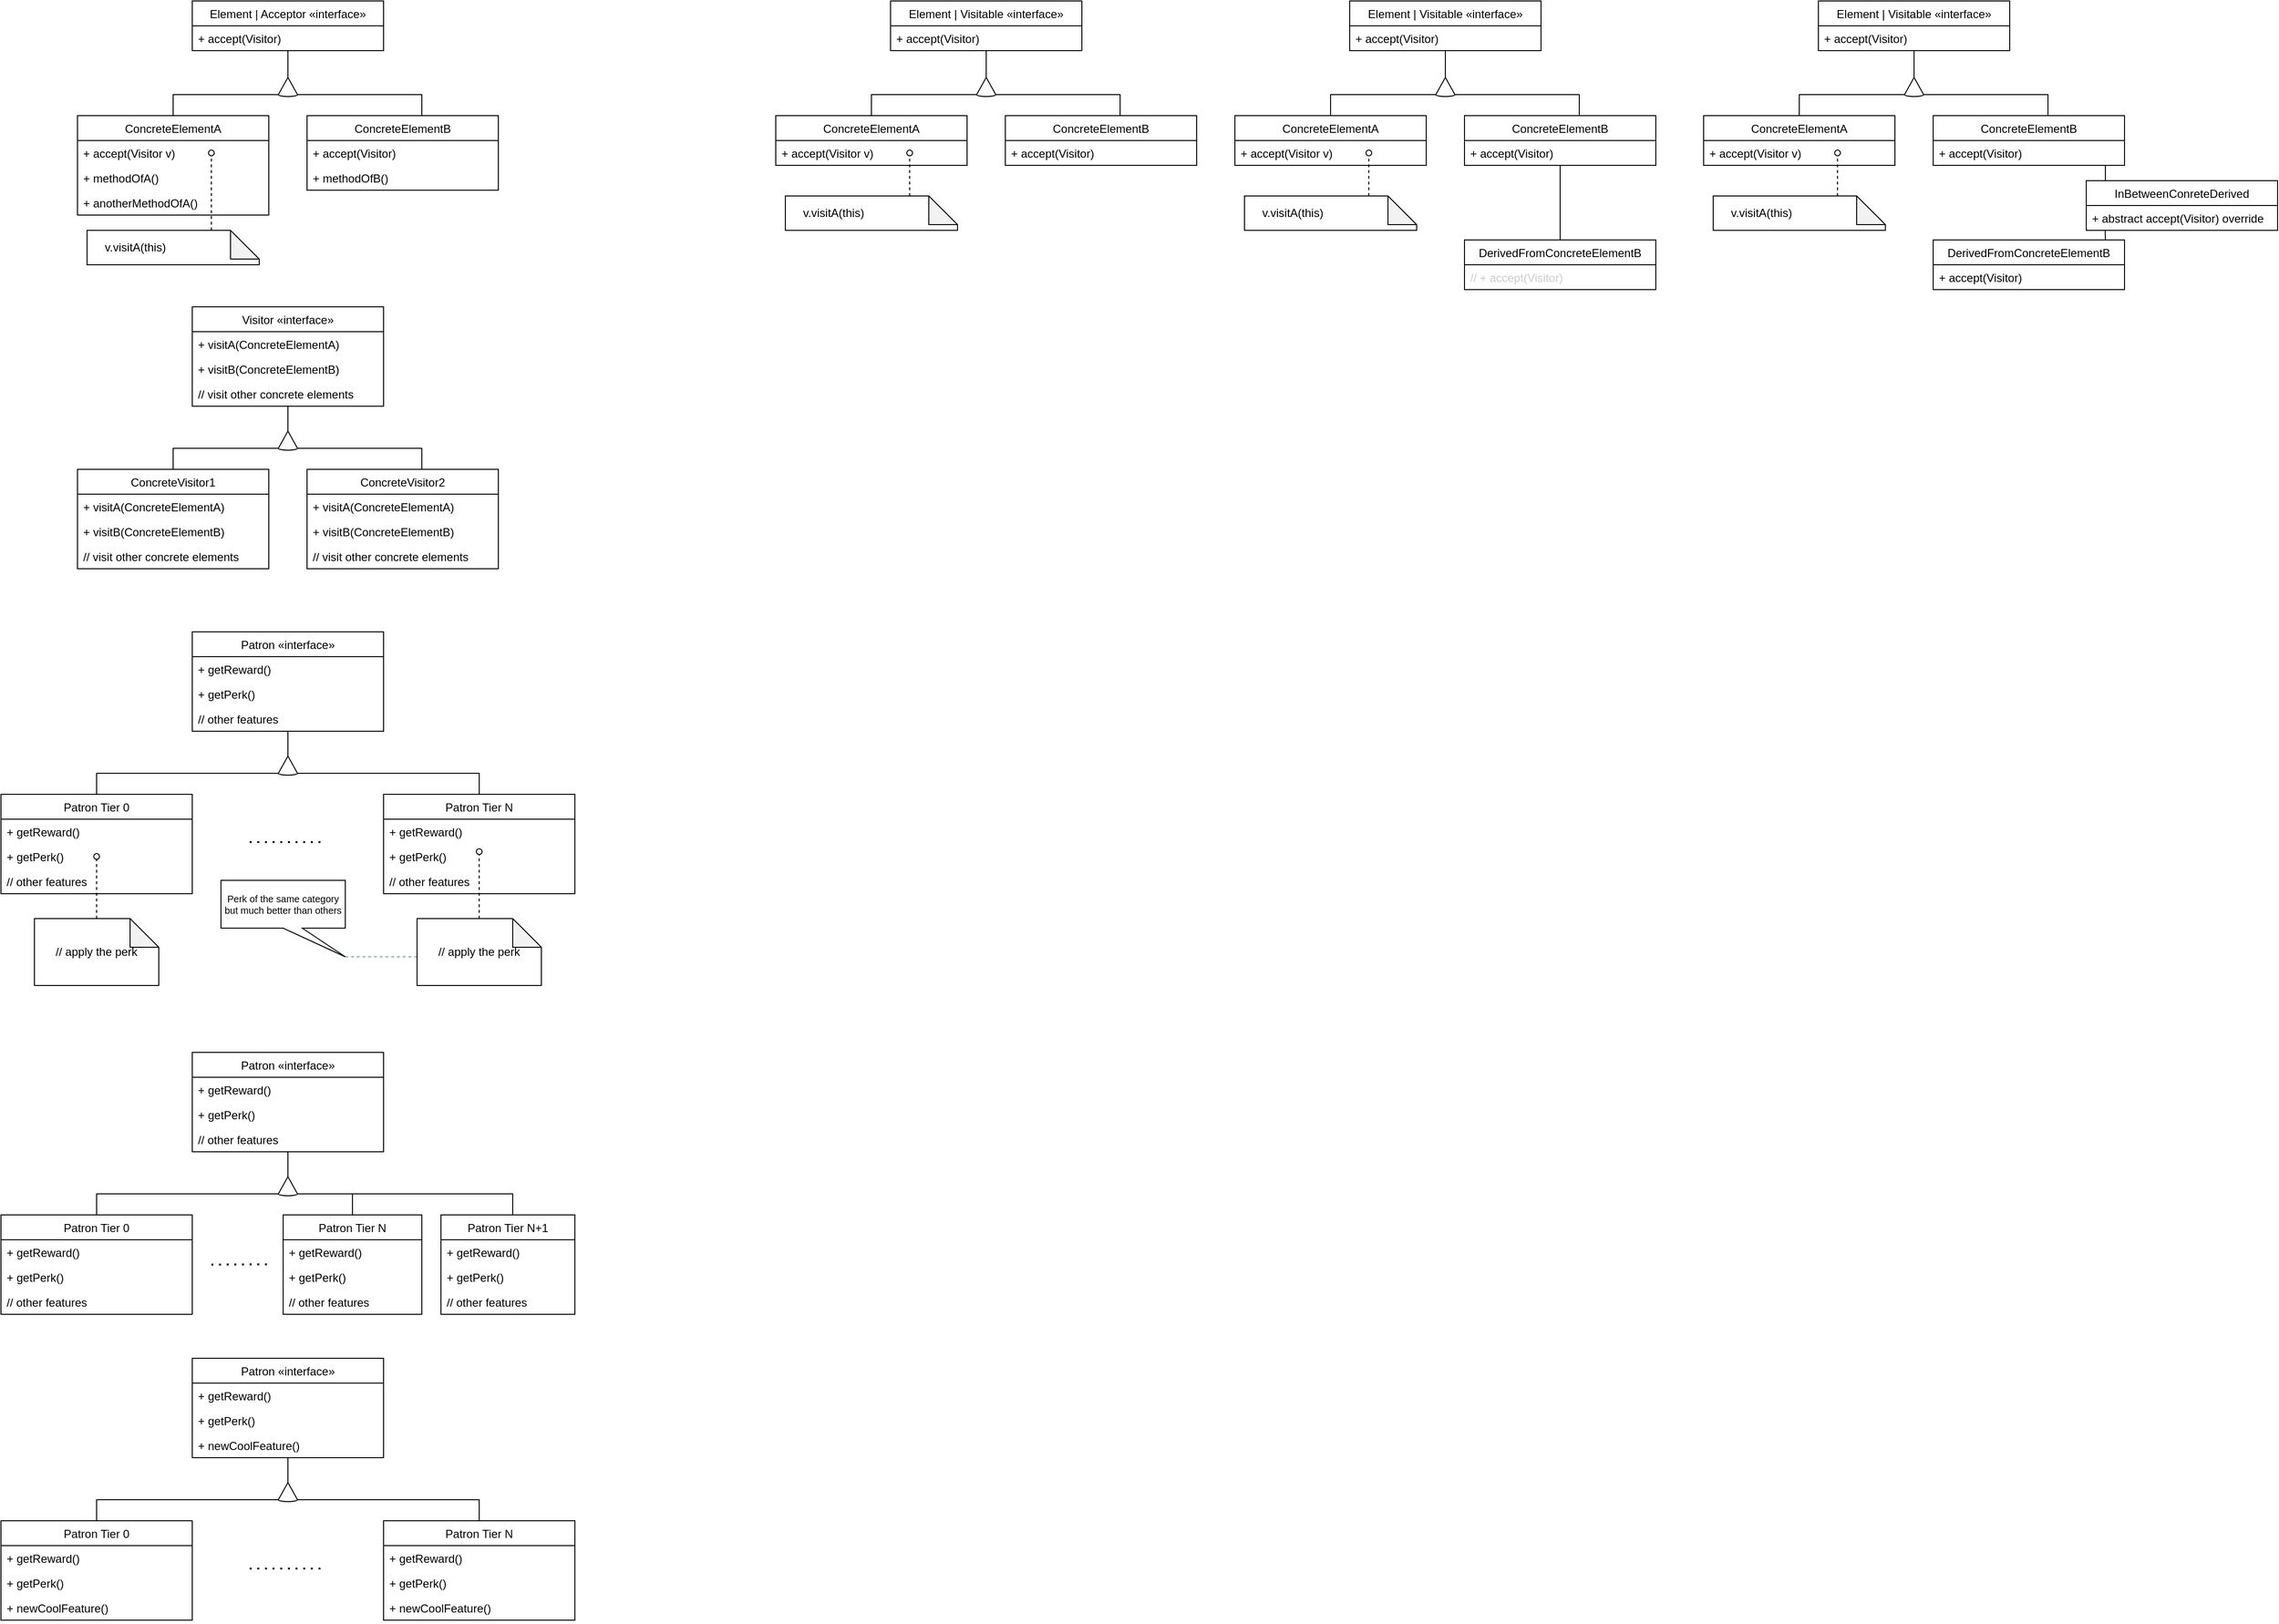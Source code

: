 <mxfile version="14.7.3" type="github">
  <diagram id="_Dd1A1KBCduR1pFw2VES" name="Page-1">
    <mxGraphModel dx="1619" dy="941" grid="1" gridSize="10" guides="1" tooltips="1" connect="1" arrows="1" fold="1" page="0" pageScale="1" pageWidth="827" pageHeight="1169" math="0" shadow="0">
      <root>
        <mxCell id="0" />
        <mxCell id="1" parent="0" />
        <mxCell id="0x2X1rSJrQw2ZdYWybP3-11" value="Element | Acceptor «interface»" style="swimlane;fontStyle=0;childLayout=stackLayout;horizontal=1;startSize=26;fillColor=none;horizontalStack=0;resizeParent=1;resizeParentMax=0;resizeLast=0;collapsible=1;marginBottom=0;" parent="1" vertex="1">
          <mxGeometry x="320" y="200" width="200" height="52" as="geometry" />
        </mxCell>
        <mxCell id="0x2X1rSJrQw2ZdYWybP3-14" value="+ accept(Visitor)" style="text;strokeColor=none;fillColor=none;align=left;verticalAlign=top;spacingLeft=4;spacingRight=4;overflow=hidden;rotatable=0;points=[[0,0.5],[1,0.5]];portConstraint=eastwest;" parent="0x2X1rSJrQw2ZdYWybP3-11" vertex="1">
          <mxGeometry y="26" width="200" height="26" as="geometry" />
        </mxCell>
        <mxCell id="0x2X1rSJrQw2ZdYWybP3-24" style="edgeStyle=orthogonalEdgeStyle;rounded=0;orthogonalLoop=1;jettySize=auto;html=1;entryX=0;entryY=0;entryDx=0;entryDy=18;entryPerimeter=0;endArrow=none;endFill=0;" parent="1" source="0x2X1rSJrQw2ZdYWybP3-16" target="0x2X1rSJrQw2ZdYWybP3-20" edge="1">
          <mxGeometry relative="1" as="geometry">
            <Array as="points">
              <mxPoint x="300" y="298" />
            </Array>
          </mxGeometry>
        </mxCell>
        <mxCell id="0x2X1rSJrQw2ZdYWybP3-16" value="ConcreteElementA" style="swimlane;fontStyle=0;childLayout=stackLayout;horizontal=1;startSize=26;fillColor=none;horizontalStack=0;resizeParent=1;resizeParentMax=0;resizeLast=0;collapsible=1;marginBottom=0;" parent="1" vertex="1">
          <mxGeometry x="200" y="320" width="200" height="104" as="geometry" />
        </mxCell>
        <mxCell id="0x2X1rSJrQw2ZdYWybP3-17" value="+ accept(Visitor v)" style="text;strokeColor=none;fillColor=none;align=left;verticalAlign=top;spacingLeft=4;spacingRight=4;overflow=hidden;rotatable=0;points=[[0,0.5],[1,0.5]];portConstraint=eastwest;" parent="0x2X1rSJrQw2ZdYWybP3-16" vertex="1">
          <mxGeometry y="26" width="200" height="26" as="geometry" />
        </mxCell>
        <mxCell id="0x2X1rSJrQw2ZdYWybP3-21" value="+ methodOfA()" style="text;strokeColor=none;fillColor=none;align=left;verticalAlign=top;spacingLeft=4;spacingRight=4;overflow=hidden;rotatable=0;points=[[0,0.5],[1,0.5]];portConstraint=eastwest;" parent="0x2X1rSJrQw2ZdYWybP3-16" vertex="1">
          <mxGeometry y="52" width="200" height="26" as="geometry" />
        </mxCell>
        <mxCell id="0x2X1rSJrQw2ZdYWybP3-130" style="edgeStyle=orthogonalEdgeStyle;rounded=0;orthogonalLoop=1;jettySize=auto;html=1;dashed=1;endArrow=oval;endFill=0;" parent="0x2X1rSJrQw2ZdYWybP3-16" source="0x2X1rSJrQw2ZdYWybP3-129" edge="1">
          <mxGeometry relative="1" as="geometry">
            <mxPoint x="140.0" y="104.0" as="sourcePoint" />
            <mxPoint x="140" y="39.0" as="targetPoint" />
            <Array as="points">
              <mxPoint x="140" y="100" />
              <mxPoint x="140" y="100" />
            </Array>
          </mxGeometry>
        </mxCell>
        <mxCell id="0x2X1rSJrQw2ZdYWybP3-22" value="+ anotherMethodOfA()" style="text;strokeColor=none;fillColor=none;align=left;verticalAlign=top;spacingLeft=4;spacingRight=4;overflow=hidden;rotatable=0;points=[[0,0.5],[1,0.5]];portConstraint=eastwest;" parent="0x2X1rSJrQw2ZdYWybP3-16" vertex="1">
          <mxGeometry y="78" width="200" height="26" as="geometry" />
        </mxCell>
        <mxCell id="0x2X1rSJrQw2ZdYWybP3-25" style="edgeStyle=orthogonalEdgeStyle;rounded=0;orthogonalLoop=1;jettySize=auto;html=1;entryX=0;entryY=0;entryDx=20;entryDy=18;entryPerimeter=0;endArrow=none;endFill=0;" parent="1" source="0x2X1rSJrQw2ZdYWybP3-18" target="0x2X1rSJrQw2ZdYWybP3-20" edge="1">
          <mxGeometry relative="1" as="geometry">
            <Array as="points">
              <mxPoint x="560" y="298" />
            </Array>
          </mxGeometry>
        </mxCell>
        <mxCell id="0x2X1rSJrQw2ZdYWybP3-18" value="ConcreteElementB" style="swimlane;fontStyle=0;childLayout=stackLayout;horizontal=1;startSize=26;fillColor=none;horizontalStack=0;resizeParent=1;resizeParentMax=0;resizeLast=0;collapsible=1;marginBottom=0;" parent="1" vertex="1">
          <mxGeometry x="440" y="320" width="200" height="78" as="geometry" />
        </mxCell>
        <mxCell id="0x2X1rSJrQw2ZdYWybP3-19" value="+ accept(Visitor)" style="text;strokeColor=none;fillColor=none;align=left;verticalAlign=top;spacingLeft=4;spacingRight=4;overflow=hidden;rotatable=0;points=[[0,0.5],[1,0.5]];portConstraint=eastwest;" parent="0x2X1rSJrQw2ZdYWybP3-18" vertex="1">
          <mxGeometry y="26" width="200" height="26" as="geometry" />
        </mxCell>
        <mxCell id="0x2X1rSJrQw2ZdYWybP3-23" value="+ methodOfB()" style="text;strokeColor=none;fillColor=none;align=left;verticalAlign=top;spacingLeft=4;spacingRight=4;overflow=hidden;rotatable=0;points=[[0,0.5],[1,0.5]];portConstraint=eastwest;" parent="0x2X1rSJrQw2ZdYWybP3-18" vertex="1">
          <mxGeometry y="52" width="200" height="26" as="geometry" />
        </mxCell>
        <mxCell id="0x2X1rSJrQw2ZdYWybP3-26" style="edgeStyle=orthogonalEdgeStyle;rounded=0;orthogonalLoop=1;jettySize=auto;html=1;endArrow=none;endFill=0;" parent="1" source="0x2X1rSJrQw2ZdYWybP3-20" target="0x2X1rSJrQw2ZdYWybP3-11" edge="1">
          <mxGeometry relative="1" as="geometry" />
        </mxCell>
        <mxCell id="0x2X1rSJrQw2ZdYWybP3-20" value="" style="verticalLabelPosition=bottom;verticalAlign=top;html=1;shape=mxgraph.basic.cone2;dx=0.5;dy=0.9;" parent="1" vertex="1">
          <mxGeometry x="410" y="280" width="20" height="20" as="geometry" />
        </mxCell>
        <mxCell id="0x2X1rSJrQw2ZdYWybP3-27" value="Visitor «interface»" style="swimlane;fontStyle=0;childLayout=stackLayout;horizontal=1;startSize=26;fillColor=none;horizontalStack=0;resizeParent=1;resizeParentMax=0;resizeLast=0;collapsible=1;marginBottom=0;" parent="1" vertex="1">
          <mxGeometry x="320" y="520" width="200" height="104" as="geometry" />
        </mxCell>
        <mxCell id="0x2X1rSJrQw2ZdYWybP3-28" value="+ visitA(ConcreteElementA)" style="text;strokeColor=none;fillColor=none;align=left;verticalAlign=top;spacingLeft=4;spacingRight=4;overflow=hidden;rotatable=0;points=[[0,0.5],[1,0.5]];portConstraint=eastwest;" parent="0x2X1rSJrQw2ZdYWybP3-27" vertex="1">
          <mxGeometry y="26" width="200" height="26" as="geometry" />
        </mxCell>
        <mxCell id="0x2X1rSJrQw2ZdYWybP3-40" value="+ visitB(ConcreteElementB)" style="text;strokeColor=none;fillColor=none;align=left;verticalAlign=top;spacingLeft=4;spacingRight=4;overflow=hidden;rotatable=0;points=[[0,0.5],[1,0.5]];portConstraint=eastwest;" parent="0x2X1rSJrQw2ZdYWybP3-27" vertex="1">
          <mxGeometry y="52" width="200" height="26" as="geometry" />
        </mxCell>
        <mxCell id="0x2X1rSJrQw2ZdYWybP3-41" value="// visit other concrete elements" style="text;strokeColor=none;fillColor=none;align=left;verticalAlign=top;spacingLeft=4;spacingRight=4;overflow=hidden;rotatable=0;points=[[0,0.5],[1,0.5]];portConstraint=eastwest;" parent="0x2X1rSJrQw2ZdYWybP3-27" vertex="1">
          <mxGeometry y="78" width="200" height="26" as="geometry" />
        </mxCell>
        <mxCell id="0x2X1rSJrQw2ZdYWybP3-29" style="edgeStyle=orthogonalEdgeStyle;rounded=0;orthogonalLoop=1;jettySize=auto;html=1;entryX=0;entryY=0;entryDx=0;entryDy=18;entryPerimeter=0;endArrow=none;endFill=0;" parent="1" source="0x2X1rSJrQw2ZdYWybP3-30" target="0x2X1rSJrQw2ZdYWybP3-39" edge="1">
          <mxGeometry relative="1" as="geometry">
            <Array as="points">
              <mxPoint x="300" y="668" />
            </Array>
          </mxGeometry>
        </mxCell>
        <mxCell id="0x2X1rSJrQw2ZdYWybP3-30" value="ConcreteVisitor1" style="swimlane;fontStyle=0;childLayout=stackLayout;horizontal=1;startSize=26;fillColor=none;horizontalStack=0;resizeParent=1;resizeParentMax=0;resizeLast=0;collapsible=1;marginBottom=0;" parent="1" vertex="1">
          <mxGeometry x="200" y="690" width="200" height="104" as="geometry" />
        </mxCell>
        <mxCell id="0x2X1rSJrQw2ZdYWybP3-42" value="+ visitA(ConcreteElementA)" style="text;strokeColor=none;fillColor=none;align=left;verticalAlign=top;spacingLeft=4;spacingRight=4;overflow=hidden;rotatable=0;points=[[0,0.5],[1,0.5]];portConstraint=eastwest;" parent="0x2X1rSJrQw2ZdYWybP3-30" vertex="1">
          <mxGeometry y="26" width="200" height="26" as="geometry" />
        </mxCell>
        <mxCell id="0x2X1rSJrQw2ZdYWybP3-43" value="+ visitB(ConcreteElementB)" style="text;strokeColor=none;fillColor=none;align=left;verticalAlign=top;spacingLeft=4;spacingRight=4;overflow=hidden;rotatable=0;points=[[0,0.5],[1,0.5]];portConstraint=eastwest;" parent="0x2X1rSJrQw2ZdYWybP3-30" vertex="1">
          <mxGeometry y="52" width="200" height="26" as="geometry" />
        </mxCell>
        <mxCell id="0x2X1rSJrQw2ZdYWybP3-44" value="// visit other concrete elements" style="text;strokeColor=none;fillColor=none;align=left;verticalAlign=top;spacingLeft=4;spacingRight=4;overflow=hidden;rotatable=0;points=[[0,0.5],[1,0.5]];portConstraint=eastwest;" parent="0x2X1rSJrQw2ZdYWybP3-30" vertex="1">
          <mxGeometry y="78" width="200" height="26" as="geometry" />
        </mxCell>
        <mxCell id="0x2X1rSJrQw2ZdYWybP3-34" style="edgeStyle=orthogonalEdgeStyle;rounded=0;orthogonalLoop=1;jettySize=auto;html=1;entryX=0;entryY=0;entryDx=20;entryDy=18;entryPerimeter=0;endArrow=none;endFill=0;" parent="1" source="0x2X1rSJrQw2ZdYWybP3-35" target="0x2X1rSJrQw2ZdYWybP3-39" edge="1">
          <mxGeometry relative="1" as="geometry">
            <Array as="points">
              <mxPoint x="560" y="668" />
            </Array>
          </mxGeometry>
        </mxCell>
        <mxCell id="0x2X1rSJrQw2ZdYWybP3-35" value="ConcreteVisitor2" style="swimlane;fontStyle=0;childLayout=stackLayout;horizontal=1;startSize=26;fillColor=none;horizontalStack=0;resizeParent=1;resizeParentMax=0;resizeLast=0;collapsible=1;marginBottom=0;" parent="1" vertex="1">
          <mxGeometry x="440" y="690" width="200" height="104" as="geometry" />
        </mxCell>
        <mxCell id="0x2X1rSJrQw2ZdYWybP3-45" value="+ visitA(ConcreteElementA)" style="text;strokeColor=none;fillColor=none;align=left;verticalAlign=top;spacingLeft=4;spacingRight=4;overflow=hidden;rotatable=0;points=[[0,0.5],[1,0.5]];portConstraint=eastwest;" parent="0x2X1rSJrQw2ZdYWybP3-35" vertex="1">
          <mxGeometry y="26" width="200" height="26" as="geometry" />
        </mxCell>
        <mxCell id="0x2X1rSJrQw2ZdYWybP3-47" value="+ visitB(ConcreteElementB)" style="text;strokeColor=none;fillColor=none;align=left;verticalAlign=top;spacingLeft=4;spacingRight=4;overflow=hidden;rotatable=0;points=[[0,0.5],[1,0.5]];portConstraint=eastwest;" parent="0x2X1rSJrQw2ZdYWybP3-35" vertex="1">
          <mxGeometry y="52" width="200" height="26" as="geometry" />
        </mxCell>
        <mxCell id="0x2X1rSJrQw2ZdYWybP3-46" value="// visit other concrete elements" style="text;strokeColor=none;fillColor=none;align=left;verticalAlign=top;spacingLeft=4;spacingRight=4;overflow=hidden;rotatable=0;points=[[0,0.5],[1,0.5]];portConstraint=eastwest;" parent="0x2X1rSJrQw2ZdYWybP3-35" vertex="1">
          <mxGeometry y="78" width="200" height="26" as="geometry" />
        </mxCell>
        <mxCell id="0x2X1rSJrQw2ZdYWybP3-38" style="edgeStyle=orthogonalEdgeStyle;rounded=0;orthogonalLoop=1;jettySize=auto;html=1;endArrow=none;endFill=0;" parent="1" source="0x2X1rSJrQw2ZdYWybP3-39" target="0x2X1rSJrQw2ZdYWybP3-27" edge="1">
          <mxGeometry relative="1" as="geometry" />
        </mxCell>
        <mxCell id="0x2X1rSJrQw2ZdYWybP3-39" value="" style="verticalLabelPosition=bottom;verticalAlign=top;html=1;shape=mxgraph.basic.cone2;dx=0.5;dy=0.9;" parent="1" vertex="1">
          <mxGeometry x="410" y="650" width="20" height="20" as="geometry" />
        </mxCell>
        <mxCell id="0x2X1rSJrQw2ZdYWybP3-53" value="Patron «interface»" style="swimlane;fontStyle=0;childLayout=stackLayout;horizontal=1;startSize=26;fillColor=#FFFFFF;horizontalStack=0;resizeParent=1;resizeParentMax=0;resizeLast=0;collapsible=1;marginBottom=0;" parent="1" vertex="1">
          <mxGeometry x="320" y="860" width="200" height="104" as="geometry" />
        </mxCell>
        <mxCell id="0x2X1rSJrQw2ZdYWybP3-54" value="+ getReward()" style="text;strokeColor=none;fillColor=none;align=left;verticalAlign=top;spacingLeft=4;spacingRight=4;overflow=hidden;rotatable=0;points=[[0,0.5],[1,0.5]];portConstraint=eastwest;" parent="0x2X1rSJrQw2ZdYWybP3-53" vertex="1">
          <mxGeometry y="26" width="200" height="26" as="geometry" />
        </mxCell>
        <mxCell id="0x2X1rSJrQw2ZdYWybP3-55" value="+ getPerk()" style="text;strokeColor=none;fillColor=none;align=left;verticalAlign=top;spacingLeft=4;spacingRight=4;overflow=hidden;rotatable=0;points=[[0,0.5],[1,0.5]];portConstraint=eastwest;" parent="0x2X1rSJrQw2ZdYWybP3-53" vertex="1">
          <mxGeometry y="52" width="200" height="26" as="geometry" />
        </mxCell>
        <mxCell id="0x2X1rSJrQw2ZdYWybP3-56" value="// other features" style="text;strokeColor=none;fillColor=none;align=left;verticalAlign=top;spacingLeft=4;spacingRight=4;overflow=hidden;rotatable=0;points=[[0,0.5],[1,0.5]];portConstraint=eastwest;" parent="0x2X1rSJrQw2ZdYWybP3-53" vertex="1">
          <mxGeometry y="78" width="200" height="26" as="geometry" />
        </mxCell>
        <mxCell id="0x2X1rSJrQw2ZdYWybP3-57" style="edgeStyle=orthogonalEdgeStyle;rounded=0;orthogonalLoop=1;jettySize=auto;html=1;entryX=0;entryY=0;entryDx=0;entryDy=18;entryPerimeter=0;endArrow=none;endFill=0;" parent="1" source="0x2X1rSJrQw2ZdYWybP3-58" target="0x2X1rSJrQw2ZdYWybP3-68" edge="1">
          <mxGeometry relative="1" as="geometry">
            <Array as="points">
              <mxPoint x="220" y="1008" />
            </Array>
          </mxGeometry>
        </mxCell>
        <mxCell id="0x2X1rSJrQw2ZdYWybP3-58" value="Patron Tier 0" style="swimlane;fontStyle=0;childLayout=stackLayout;horizontal=1;startSize=26;fillColor=none;horizontalStack=0;resizeParent=1;resizeParentMax=0;resizeLast=0;collapsible=1;marginBottom=0;" parent="1" vertex="1">
          <mxGeometry x="120" y="1030" width="200" height="104" as="geometry" />
        </mxCell>
        <mxCell id="0x2X1rSJrQw2ZdYWybP3-59" value="+ getReward()" style="text;strokeColor=none;fillColor=none;align=left;verticalAlign=top;spacingLeft=4;spacingRight=4;overflow=hidden;rotatable=0;points=[[0,0.5],[1,0.5]];portConstraint=eastwest;" parent="0x2X1rSJrQw2ZdYWybP3-58" vertex="1">
          <mxGeometry y="26" width="200" height="26" as="geometry" />
        </mxCell>
        <mxCell id="0x2X1rSJrQw2ZdYWybP3-60" value="+ getPerk()" style="text;strokeColor=none;fillColor=none;align=left;verticalAlign=top;spacingLeft=4;spacingRight=4;overflow=hidden;rotatable=0;points=[[0,0.5],[1,0.5]];portConstraint=eastwest;" parent="0x2X1rSJrQw2ZdYWybP3-58" vertex="1">
          <mxGeometry y="52" width="200" height="26" as="geometry" />
        </mxCell>
        <mxCell id="0x2X1rSJrQw2ZdYWybP3-61" value="// other features" style="text;strokeColor=none;fillColor=none;align=left;verticalAlign=top;spacingLeft=4;spacingRight=4;overflow=hidden;rotatable=0;points=[[0,0.5],[1,0.5]];portConstraint=eastwest;" parent="0x2X1rSJrQw2ZdYWybP3-58" vertex="1">
          <mxGeometry y="78" width="200" height="26" as="geometry" />
        </mxCell>
        <mxCell id="0x2X1rSJrQw2ZdYWybP3-62" style="edgeStyle=orthogonalEdgeStyle;rounded=0;orthogonalLoop=1;jettySize=auto;html=1;entryX=0;entryY=0;entryDx=20;entryDy=18;entryPerimeter=0;endArrow=none;endFill=0;" parent="1" source="0x2X1rSJrQw2ZdYWybP3-63" target="0x2X1rSJrQw2ZdYWybP3-68" edge="1">
          <mxGeometry relative="1" as="geometry">
            <Array as="points">
              <mxPoint x="620" y="1008" />
            </Array>
          </mxGeometry>
        </mxCell>
        <mxCell id="0x2X1rSJrQw2ZdYWybP3-63" value="Patron Tier N" style="swimlane;fontStyle=0;childLayout=stackLayout;horizontal=1;startSize=26;fillColor=none;horizontalStack=0;resizeParent=1;resizeParentMax=0;resizeLast=0;collapsible=1;marginBottom=0;" parent="1" vertex="1">
          <mxGeometry x="520" y="1030" width="200" height="104" as="geometry" />
        </mxCell>
        <mxCell id="0x2X1rSJrQw2ZdYWybP3-69" value="+ getReward()" style="text;strokeColor=none;fillColor=none;align=left;verticalAlign=top;spacingLeft=4;spacingRight=4;overflow=hidden;rotatable=0;points=[[0,0.5],[1,0.5]];portConstraint=eastwest;" parent="0x2X1rSJrQw2ZdYWybP3-63" vertex="1">
          <mxGeometry y="26" width="200" height="26" as="geometry" />
        </mxCell>
        <mxCell id="0x2X1rSJrQw2ZdYWybP3-70" value="+ getPerk()" style="text;strokeColor=none;fillColor=none;align=left;verticalAlign=top;spacingLeft=4;spacingRight=4;overflow=hidden;rotatable=0;points=[[0,0.5],[1,0.5]];portConstraint=eastwest;" parent="0x2X1rSJrQw2ZdYWybP3-63" vertex="1">
          <mxGeometry y="52" width="200" height="26" as="geometry" />
        </mxCell>
        <mxCell id="0x2X1rSJrQw2ZdYWybP3-71" value="// other features" style="text;strokeColor=none;fillColor=none;align=left;verticalAlign=top;spacingLeft=4;spacingRight=4;overflow=hidden;rotatable=0;points=[[0,0.5],[1,0.5]];portConstraint=eastwest;" parent="0x2X1rSJrQw2ZdYWybP3-63" vertex="1">
          <mxGeometry y="78" width="200" height="26" as="geometry" />
        </mxCell>
        <mxCell id="0x2X1rSJrQw2ZdYWybP3-82" style="edgeStyle=orthogonalEdgeStyle;rounded=0;orthogonalLoop=1;jettySize=auto;html=1;dashed=1;endArrow=oval;endFill=0;exitX=0.5;exitY=0;exitDx=0;exitDy=0;exitPerimeter=0;" parent="0x2X1rSJrQw2ZdYWybP3-63" source="0x2X1rSJrQw2ZdYWybP3-76" edge="1">
          <mxGeometry relative="1" as="geometry">
            <mxPoint x="99.8" y="123.5" as="sourcePoint" />
            <mxPoint x="100" y="60" as="targetPoint" />
            <Array as="points">
              <mxPoint x="100" y="60" />
              <mxPoint x="100" y="60" />
            </Array>
          </mxGeometry>
        </mxCell>
        <mxCell id="0x2X1rSJrQw2ZdYWybP3-67" style="edgeStyle=orthogonalEdgeStyle;rounded=0;orthogonalLoop=1;jettySize=auto;html=1;endArrow=none;endFill=0;" parent="1" source="0x2X1rSJrQw2ZdYWybP3-68" target="0x2X1rSJrQw2ZdYWybP3-53" edge="1">
          <mxGeometry relative="1" as="geometry" />
        </mxCell>
        <mxCell id="0x2X1rSJrQw2ZdYWybP3-68" value="" style="verticalLabelPosition=bottom;verticalAlign=top;html=1;shape=mxgraph.basic.cone2;dx=0.5;dy=0.9;" parent="1" vertex="1">
          <mxGeometry x="410" y="990" width="20" height="20" as="geometry" />
        </mxCell>
        <mxCell id="0x2X1rSJrQw2ZdYWybP3-72" value="" style="endArrow=none;dashed=1;html=1;dashPattern=1 3;strokeWidth=2;" parent="1" edge="1">
          <mxGeometry width="50" height="50" relative="1" as="geometry">
            <mxPoint x="380" y="1080" as="sourcePoint" />
            <mxPoint x="460" y="1080" as="targetPoint" />
          </mxGeometry>
        </mxCell>
        <mxCell id="0x2X1rSJrQw2ZdYWybP3-81" style="edgeStyle=orthogonalEdgeStyle;rounded=0;orthogonalLoop=1;jettySize=auto;html=1;dashed=1;endArrow=oval;endFill=0;" parent="1" source="0x2X1rSJrQw2ZdYWybP3-73" edge="1">
          <mxGeometry relative="1" as="geometry">
            <mxPoint x="220" y="1095" as="targetPoint" />
            <Array as="points">
              <mxPoint x="220" y="1095" />
            </Array>
          </mxGeometry>
        </mxCell>
        <mxCell id="0x2X1rSJrQw2ZdYWybP3-73" value="// apply the perk" style="shape=note;whiteSpace=wrap;html=1;backgroundOutline=1;darkOpacity=0.05;" parent="1" vertex="1">
          <mxGeometry x="155" y="1160" width="130" height="70" as="geometry" />
        </mxCell>
        <mxCell id="0x2X1rSJrQw2ZdYWybP3-80" style="edgeStyle=orthogonalEdgeStyle;rounded=0;orthogonalLoop=1;jettySize=auto;html=1;entryX=0;entryY=0;entryDx=130;entryDy=80;entryPerimeter=0;endArrow=none;endFill=0;dashed=1;strokeColor=#67AB9F;" parent="1" source="0x2X1rSJrQw2ZdYWybP3-76" target="0x2X1rSJrQw2ZdYWybP3-77" edge="1">
          <mxGeometry relative="1" as="geometry">
            <Array as="points">
              <mxPoint x="490" y="1200" />
              <mxPoint x="490" y="1200" />
            </Array>
          </mxGeometry>
        </mxCell>
        <mxCell id="0x2X1rSJrQw2ZdYWybP3-76" value="// apply the perk" style="shape=note;whiteSpace=wrap;html=1;backgroundOutline=1;darkOpacity=0.05;" parent="1" vertex="1">
          <mxGeometry x="555" y="1160" width="130" height="70" as="geometry" />
        </mxCell>
        <mxCell id="0x2X1rSJrQw2ZdYWybP3-77" value="&lt;div style=&quot;font-size: 10px&quot;&gt;&lt;font style=&quot;font-size: 10px&quot;&gt;Perk of the same category&lt;br&gt;&lt;/font&gt;&lt;/div&gt;&lt;div style=&quot;font-size: 10px&quot;&gt;&lt;font style=&quot;font-size: 10px&quot;&gt;but much better than others&lt;/font&gt;&lt;/div&gt;" style="shape=callout;whiteSpace=wrap;html=1;perimeter=calloutPerimeter;position2=1;" parent="1" vertex="1">
          <mxGeometry x="350" y="1120" width="130" height="80" as="geometry" />
        </mxCell>
        <mxCell id="0x2X1rSJrQw2ZdYWybP3-83" value="Patron «interface»" style="swimlane;fontStyle=0;childLayout=stackLayout;horizontal=1;startSize=26;fillColor=#FFFFFF;horizontalStack=0;resizeParent=1;resizeParentMax=0;resizeLast=0;collapsible=1;marginBottom=0;" parent="1" vertex="1">
          <mxGeometry x="320" y="1300" width="200" height="104" as="geometry" />
        </mxCell>
        <mxCell id="0x2X1rSJrQw2ZdYWybP3-84" value="+ getReward()" style="text;strokeColor=none;fillColor=none;align=left;verticalAlign=top;spacingLeft=4;spacingRight=4;overflow=hidden;rotatable=0;points=[[0,0.5],[1,0.5]];portConstraint=eastwest;" parent="0x2X1rSJrQw2ZdYWybP3-83" vertex="1">
          <mxGeometry y="26" width="200" height="26" as="geometry" />
        </mxCell>
        <mxCell id="0x2X1rSJrQw2ZdYWybP3-85" value="+ getPerk()" style="text;strokeColor=none;fillColor=none;align=left;verticalAlign=top;spacingLeft=4;spacingRight=4;overflow=hidden;rotatable=0;points=[[0,0.5],[1,0.5]];portConstraint=eastwest;" parent="0x2X1rSJrQw2ZdYWybP3-83" vertex="1">
          <mxGeometry y="52" width="200" height="26" as="geometry" />
        </mxCell>
        <mxCell id="0x2X1rSJrQw2ZdYWybP3-86" value="// other features" style="text;strokeColor=none;fillColor=none;align=left;verticalAlign=top;spacingLeft=4;spacingRight=4;overflow=hidden;rotatable=0;points=[[0,0.5],[1,0.5]];portConstraint=eastwest;" parent="0x2X1rSJrQw2ZdYWybP3-83" vertex="1">
          <mxGeometry y="78" width="200" height="26" as="geometry" />
        </mxCell>
        <mxCell id="0x2X1rSJrQw2ZdYWybP3-87" style="edgeStyle=orthogonalEdgeStyle;rounded=0;orthogonalLoop=1;jettySize=auto;html=1;entryX=0;entryY=0;entryDx=0;entryDy=18;entryPerimeter=0;endArrow=none;endFill=0;" parent="1" source="0x2X1rSJrQw2ZdYWybP3-88" target="0x2X1rSJrQw2ZdYWybP3-99" edge="1">
          <mxGeometry relative="1" as="geometry">
            <Array as="points">
              <mxPoint x="220" y="1448" />
            </Array>
          </mxGeometry>
        </mxCell>
        <mxCell id="0x2X1rSJrQw2ZdYWybP3-88" value="Patron Tier 0" style="swimlane;fontStyle=0;childLayout=stackLayout;horizontal=1;startSize=26;fillColor=none;horizontalStack=0;resizeParent=1;resizeParentMax=0;resizeLast=0;collapsible=1;marginBottom=0;" parent="1" vertex="1">
          <mxGeometry x="120" y="1470" width="200" height="104" as="geometry" />
        </mxCell>
        <mxCell id="0x2X1rSJrQw2ZdYWybP3-89" value="+ getReward()" style="text;strokeColor=none;fillColor=none;align=left;verticalAlign=top;spacingLeft=4;spacingRight=4;overflow=hidden;rotatable=0;points=[[0,0.5],[1,0.5]];portConstraint=eastwest;" parent="0x2X1rSJrQw2ZdYWybP3-88" vertex="1">
          <mxGeometry y="26" width="200" height="26" as="geometry" />
        </mxCell>
        <mxCell id="0x2X1rSJrQw2ZdYWybP3-90" value="+ getPerk()" style="text;strokeColor=none;fillColor=none;align=left;verticalAlign=top;spacingLeft=4;spacingRight=4;overflow=hidden;rotatable=0;points=[[0,0.5],[1,0.5]];portConstraint=eastwest;" parent="0x2X1rSJrQw2ZdYWybP3-88" vertex="1">
          <mxGeometry y="52" width="200" height="26" as="geometry" />
        </mxCell>
        <mxCell id="0x2X1rSJrQw2ZdYWybP3-91" value="// other features" style="text;strokeColor=none;fillColor=none;align=left;verticalAlign=top;spacingLeft=4;spacingRight=4;overflow=hidden;rotatable=0;points=[[0,0.5],[1,0.5]];portConstraint=eastwest;" parent="0x2X1rSJrQw2ZdYWybP3-88" vertex="1">
          <mxGeometry y="78" width="200" height="26" as="geometry" />
        </mxCell>
        <mxCell id="0x2X1rSJrQw2ZdYWybP3-92" style="edgeStyle=orthogonalEdgeStyle;rounded=0;orthogonalLoop=1;jettySize=auto;html=1;entryX=0;entryY=0;entryDx=20;entryDy=18;entryPerimeter=0;endArrow=none;endFill=0;" parent="1" source="0x2X1rSJrQw2ZdYWybP3-93" target="0x2X1rSJrQw2ZdYWybP3-99" edge="1">
          <mxGeometry relative="1" as="geometry">
            <Array as="points">
              <mxPoint x="488" y="1448" />
            </Array>
          </mxGeometry>
        </mxCell>
        <mxCell id="0x2X1rSJrQw2ZdYWybP3-93" value="Patron Tier N" style="swimlane;fontStyle=0;childLayout=stackLayout;horizontal=1;startSize=26;fillColor=none;horizontalStack=0;resizeParent=1;resizeParentMax=0;resizeLast=0;collapsible=1;marginBottom=0;" parent="1" vertex="1">
          <mxGeometry x="415" y="1470" width="145" height="104" as="geometry" />
        </mxCell>
        <mxCell id="0x2X1rSJrQw2ZdYWybP3-94" value="+ getReward()" style="text;strokeColor=none;fillColor=none;align=left;verticalAlign=top;spacingLeft=4;spacingRight=4;overflow=hidden;rotatable=0;points=[[0,0.5],[1,0.5]];portConstraint=eastwest;" parent="0x2X1rSJrQw2ZdYWybP3-93" vertex="1">
          <mxGeometry y="26" width="145" height="26" as="geometry" />
        </mxCell>
        <mxCell id="0x2X1rSJrQw2ZdYWybP3-95" value="+ getPerk()" style="text;strokeColor=none;fillColor=none;align=left;verticalAlign=top;spacingLeft=4;spacingRight=4;overflow=hidden;rotatable=0;points=[[0,0.5],[1,0.5]];portConstraint=eastwest;" parent="0x2X1rSJrQw2ZdYWybP3-93" vertex="1">
          <mxGeometry y="52" width="145" height="26" as="geometry" />
        </mxCell>
        <mxCell id="0x2X1rSJrQw2ZdYWybP3-96" value="// other features" style="text;strokeColor=none;fillColor=none;align=left;verticalAlign=top;spacingLeft=4;spacingRight=4;overflow=hidden;rotatable=0;points=[[0,0.5],[1,0.5]];portConstraint=eastwest;" parent="0x2X1rSJrQw2ZdYWybP3-93" vertex="1">
          <mxGeometry y="78" width="145" height="26" as="geometry" />
        </mxCell>
        <mxCell id="0x2X1rSJrQw2ZdYWybP3-98" style="edgeStyle=orthogonalEdgeStyle;rounded=0;orthogonalLoop=1;jettySize=auto;html=1;endArrow=none;endFill=0;" parent="1" source="0x2X1rSJrQw2ZdYWybP3-99" target="0x2X1rSJrQw2ZdYWybP3-83" edge="1">
          <mxGeometry relative="1" as="geometry" />
        </mxCell>
        <mxCell id="0x2X1rSJrQw2ZdYWybP3-99" value="" style="verticalLabelPosition=bottom;verticalAlign=top;html=1;shape=mxgraph.basic.cone2;dx=0.5;dy=0.9;" parent="1" vertex="1">
          <mxGeometry x="410" y="1430" width="20" height="20" as="geometry" />
        </mxCell>
        <mxCell id="0x2X1rSJrQw2ZdYWybP3-100" value="" style="endArrow=none;dashed=1;html=1;dashPattern=1 3;strokeWidth=2;" parent="1" edge="1">
          <mxGeometry width="50" height="50" relative="1" as="geometry">
            <mxPoint x="340" y="1522" as="sourcePoint" />
            <mxPoint x="400" y="1521.71" as="targetPoint" />
          </mxGeometry>
        </mxCell>
        <mxCell id="0x2X1rSJrQw2ZdYWybP3-106" value="Patron «interface»" style="swimlane;fontStyle=0;childLayout=stackLayout;horizontal=1;startSize=26;fillColor=#FFFFFF;horizontalStack=0;resizeParent=1;resizeParentMax=0;resizeLast=0;collapsible=1;marginBottom=0;" parent="1" vertex="1">
          <mxGeometry x="320" y="1620" width="200" height="104" as="geometry" />
        </mxCell>
        <mxCell id="0x2X1rSJrQw2ZdYWybP3-107" value="+ getReward()" style="text;strokeColor=none;fillColor=none;align=left;verticalAlign=top;spacingLeft=4;spacingRight=4;overflow=hidden;rotatable=0;points=[[0,0.5],[1,0.5]];portConstraint=eastwest;" parent="0x2X1rSJrQw2ZdYWybP3-106" vertex="1">
          <mxGeometry y="26" width="200" height="26" as="geometry" />
        </mxCell>
        <mxCell id="0x2X1rSJrQw2ZdYWybP3-108" value="+ getPerk()" style="text;strokeColor=none;fillColor=none;align=left;verticalAlign=top;spacingLeft=4;spacingRight=4;overflow=hidden;rotatable=0;points=[[0,0.5],[1,0.5]];portConstraint=eastwest;" parent="0x2X1rSJrQw2ZdYWybP3-106" vertex="1">
          <mxGeometry y="52" width="200" height="26" as="geometry" />
        </mxCell>
        <mxCell id="0x2X1rSJrQw2ZdYWybP3-109" value="+ newCoolFeature()" style="text;strokeColor=none;fillColor=none;align=left;verticalAlign=top;spacingLeft=4;spacingRight=4;overflow=hidden;rotatable=0;points=[[0,0.5],[1,0.5]];portConstraint=eastwest;" parent="0x2X1rSJrQw2ZdYWybP3-106" vertex="1">
          <mxGeometry y="78" width="200" height="26" as="geometry" />
        </mxCell>
        <mxCell id="0x2X1rSJrQw2ZdYWybP3-110" style="edgeStyle=orthogonalEdgeStyle;rounded=0;orthogonalLoop=1;jettySize=auto;html=1;entryX=0;entryY=0;entryDx=0;entryDy=18;entryPerimeter=0;endArrow=none;endFill=0;" parent="1" source="0x2X1rSJrQw2ZdYWybP3-111" target="0x2X1rSJrQw2ZdYWybP3-121" edge="1">
          <mxGeometry relative="1" as="geometry">
            <Array as="points">
              <mxPoint x="220" y="1768" />
            </Array>
          </mxGeometry>
        </mxCell>
        <mxCell id="0x2X1rSJrQw2ZdYWybP3-111" value="Patron Tier 0" style="swimlane;fontStyle=0;childLayout=stackLayout;horizontal=1;startSize=26;fillColor=none;horizontalStack=0;resizeParent=1;resizeParentMax=0;resizeLast=0;collapsible=1;marginBottom=0;" parent="1" vertex="1">
          <mxGeometry x="120" y="1790" width="200" height="104" as="geometry" />
        </mxCell>
        <mxCell id="0x2X1rSJrQw2ZdYWybP3-112" value="+ getReward()" style="text;strokeColor=none;fillColor=none;align=left;verticalAlign=top;spacingLeft=4;spacingRight=4;overflow=hidden;rotatable=0;points=[[0,0.5],[1,0.5]];portConstraint=eastwest;" parent="0x2X1rSJrQw2ZdYWybP3-111" vertex="1">
          <mxGeometry y="26" width="200" height="26" as="geometry" />
        </mxCell>
        <mxCell id="0x2X1rSJrQw2ZdYWybP3-113" value="+ getPerk()" style="text;strokeColor=none;fillColor=none;align=left;verticalAlign=top;spacingLeft=4;spacingRight=4;overflow=hidden;rotatable=0;points=[[0,0.5],[1,0.5]];portConstraint=eastwest;" parent="0x2X1rSJrQw2ZdYWybP3-111" vertex="1">
          <mxGeometry y="52" width="200" height="26" as="geometry" />
        </mxCell>
        <mxCell id="0x2X1rSJrQw2ZdYWybP3-114" value="+ newCoolFeature()" style="text;strokeColor=none;fillColor=none;align=left;verticalAlign=top;spacingLeft=4;spacingRight=4;overflow=hidden;rotatable=0;points=[[0,0.5],[1,0.5]];portConstraint=eastwest;" parent="0x2X1rSJrQw2ZdYWybP3-111" vertex="1">
          <mxGeometry y="78" width="200" height="26" as="geometry" />
        </mxCell>
        <mxCell id="0x2X1rSJrQw2ZdYWybP3-115" style="edgeStyle=orthogonalEdgeStyle;rounded=0;orthogonalLoop=1;jettySize=auto;html=1;entryX=0;entryY=0;entryDx=20;entryDy=18;entryPerimeter=0;endArrow=none;endFill=0;" parent="1" source="0x2X1rSJrQw2ZdYWybP3-116" target="0x2X1rSJrQw2ZdYWybP3-121" edge="1">
          <mxGeometry relative="1" as="geometry">
            <Array as="points">
              <mxPoint x="620" y="1768" />
            </Array>
          </mxGeometry>
        </mxCell>
        <mxCell id="0x2X1rSJrQw2ZdYWybP3-116" value="Patron Tier N" style="swimlane;fontStyle=0;childLayout=stackLayout;horizontal=1;startSize=26;fillColor=none;horizontalStack=0;resizeParent=1;resizeParentMax=0;resizeLast=0;collapsible=1;marginBottom=0;" parent="1" vertex="1">
          <mxGeometry x="520" y="1790" width="200" height="104" as="geometry" />
        </mxCell>
        <mxCell id="0x2X1rSJrQw2ZdYWybP3-117" value="+ getReward()" style="text;strokeColor=none;fillColor=none;align=left;verticalAlign=top;spacingLeft=4;spacingRight=4;overflow=hidden;rotatable=0;points=[[0,0.5],[1,0.5]];portConstraint=eastwest;" parent="0x2X1rSJrQw2ZdYWybP3-116" vertex="1">
          <mxGeometry y="26" width="200" height="26" as="geometry" />
        </mxCell>
        <mxCell id="0x2X1rSJrQw2ZdYWybP3-118" value="+ getPerk()" style="text;strokeColor=none;fillColor=none;align=left;verticalAlign=top;spacingLeft=4;spacingRight=4;overflow=hidden;rotatable=0;points=[[0,0.5],[1,0.5]];portConstraint=eastwest;" parent="0x2X1rSJrQw2ZdYWybP3-116" vertex="1">
          <mxGeometry y="52" width="200" height="26" as="geometry" />
        </mxCell>
        <mxCell id="0x2X1rSJrQw2ZdYWybP3-119" value="+ newCoolFeature()" style="text;strokeColor=none;fillColor=none;align=left;verticalAlign=top;spacingLeft=4;spacingRight=4;overflow=hidden;rotatable=0;points=[[0,0.5],[1,0.5]];portConstraint=eastwest;" parent="0x2X1rSJrQw2ZdYWybP3-116" vertex="1">
          <mxGeometry y="78" width="200" height="26" as="geometry" />
        </mxCell>
        <mxCell id="0x2X1rSJrQw2ZdYWybP3-120" style="edgeStyle=orthogonalEdgeStyle;rounded=0;orthogonalLoop=1;jettySize=auto;html=1;endArrow=none;endFill=0;" parent="1" source="0x2X1rSJrQw2ZdYWybP3-121" target="0x2X1rSJrQw2ZdYWybP3-106" edge="1">
          <mxGeometry relative="1" as="geometry" />
        </mxCell>
        <mxCell id="0x2X1rSJrQw2ZdYWybP3-121" value="" style="verticalLabelPosition=bottom;verticalAlign=top;html=1;shape=mxgraph.basic.cone2;dx=0.5;dy=0.9;" parent="1" vertex="1">
          <mxGeometry x="410" y="1750" width="20" height="20" as="geometry" />
        </mxCell>
        <mxCell id="0x2X1rSJrQw2ZdYWybP3-122" value="" style="endArrow=none;dashed=1;html=1;dashPattern=1 3;strokeWidth=2;" parent="1" edge="1">
          <mxGeometry width="50" height="50" relative="1" as="geometry">
            <mxPoint x="380" y="1840" as="sourcePoint" />
            <mxPoint x="460" y="1840" as="targetPoint" />
          </mxGeometry>
        </mxCell>
        <mxCell id="0x2X1rSJrQw2ZdYWybP3-127" style="edgeStyle=orthogonalEdgeStyle;rounded=0;orthogonalLoop=1;jettySize=auto;html=1;endArrow=none;endFill=0;entryX=0;entryY=0;entryDx=20;entryDy=18;entryPerimeter=0;" parent="1" source="0x2X1rSJrQw2ZdYWybP3-123" target="0x2X1rSJrQw2ZdYWybP3-99" edge="1">
          <mxGeometry relative="1" as="geometry">
            <mxPoint x="435" y="1450" as="targetPoint" />
            <Array as="points">
              <mxPoint x="655" y="1448" />
            </Array>
          </mxGeometry>
        </mxCell>
        <mxCell id="0x2X1rSJrQw2ZdYWybP3-123" value="Patron Tier N+1" style="swimlane;fontStyle=0;childLayout=stackLayout;horizontal=1;startSize=26;fillColor=none;horizontalStack=0;resizeParent=1;resizeParentMax=0;resizeLast=0;collapsible=1;marginBottom=0;" parent="1" vertex="1">
          <mxGeometry x="580" y="1470" width="140" height="104" as="geometry" />
        </mxCell>
        <mxCell id="0x2X1rSJrQw2ZdYWybP3-124" value="+ getReward()" style="text;strokeColor=none;fillColor=none;align=left;verticalAlign=top;spacingLeft=4;spacingRight=4;overflow=hidden;rotatable=0;points=[[0,0.5],[1,0.5]];portConstraint=eastwest;" parent="0x2X1rSJrQw2ZdYWybP3-123" vertex="1">
          <mxGeometry y="26" width="140" height="26" as="geometry" />
        </mxCell>
        <mxCell id="0x2X1rSJrQw2ZdYWybP3-125" value="+ getPerk()" style="text;strokeColor=none;fillColor=none;align=left;verticalAlign=top;spacingLeft=4;spacingRight=4;overflow=hidden;rotatable=0;points=[[0,0.5],[1,0.5]];portConstraint=eastwest;" parent="0x2X1rSJrQw2ZdYWybP3-123" vertex="1">
          <mxGeometry y="52" width="140" height="26" as="geometry" />
        </mxCell>
        <mxCell id="0x2X1rSJrQw2ZdYWybP3-126" value="// other features" style="text;strokeColor=none;fillColor=none;align=left;verticalAlign=top;spacingLeft=4;spacingRight=4;overflow=hidden;rotatable=0;points=[[0,0.5],[1,0.5]];portConstraint=eastwest;" parent="0x2X1rSJrQw2ZdYWybP3-123" vertex="1">
          <mxGeometry y="78" width="140" height="26" as="geometry" />
        </mxCell>
        <mxCell id="0x2X1rSJrQw2ZdYWybP3-129" value="&lt;div align=&quot;left&quot;&gt;&amp;nbsp;&amp;nbsp;&amp;nbsp;&amp;nbsp; v.visitA(this)&lt;/div&gt;" style="shape=note;whiteSpace=wrap;html=1;backgroundOutline=1;darkOpacity=0.05;fillColor=#FFFFFF;align=left;" parent="1" vertex="1">
          <mxGeometry x="210" y="440" width="180" height="36" as="geometry" />
        </mxCell>
        <mxCell id="7bmbNy7A8KNoTnLsIpDs-1" value="Element | Visitable «interface»" style="swimlane;fontStyle=0;childLayout=stackLayout;horizontal=1;startSize=26;fillColor=none;horizontalStack=0;resizeParent=1;resizeParentMax=0;resizeLast=0;collapsible=1;marginBottom=0;" vertex="1" parent="1">
          <mxGeometry x="1050" y="200" width="200" height="52" as="geometry" />
        </mxCell>
        <mxCell id="7bmbNy7A8KNoTnLsIpDs-2" value="+ accept(Visitor)" style="text;strokeColor=none;fillColor=none;align=left;verticalAlign=top;spacingLeft=4;spacingRight=4;overflow=hidden;rotatable=0;points=[[0,0.5],[1,0.5]];portConstraint=eastwest;" vertex="1" parent="7bmbNy7A8KNoTnLsIpDs-1">
          <mxGeometry y="26" width="200" height="26" as="geometry" />
        </mxCell>
        <mxCell id="7bmbNy7A8KNoTnLsIpDs-3" style="edgeStyle=orthogonalEdgeStyle;rounded=0;orthogonalLoop=1;jettySize=auto;html=1;entryX=0;entryY=0;entryDx=0;entryDy=18;entryPerimeter=0;endArrow=none;endFill=0;" edge="1" parent="1" source="7bmbNy7A8KNoTnLsIpDs-4" target="7bmbNy7A8KNoTnLsIpDs-14">
          <mxGeometry relative="1" as="geometry">
            <Array as="points">
              <mxPoint x="1030" y="298" />
            </Array>
          </mxGeometry>
        </mxCell>
        <mxCell id="7bmbNy7A8KNoTnLsIpDs-4" value="ConcreteElementA" style="swimlane;fontStyle=0;childLayout=stackLayout;horizontal=1;startSize=26;fillColor=none;horizontalStack=0;resizeParent=1;resizeParentMax=0;resizeLast=0;collapsible=1;marginBottom=0;" vertex="1" parent="1">
          <mxGeometry x="930" y="320" width="200" height="52" as="geometry" />
        </mxCell>
        <mxCell id="7bmbNy7A8KNoTnLsIpDs-5" value="+ accept(Visitor v)" style="text;strokeColor=none;fillColor=none;align=left;verticalAlign=top;spacingLeft=4;spacingRight=4;overflow=hidden;rotatable=0;points=[[0,0.5],[1,0.5]];portConstraint=eastwest;" vertex="1" parent="7bmbNy7A8KNoTnLsIpDs-4">
          <mxGeometry y="26" width="200" height="26" as="geometry" />
        </mxCell>
        <mxCell id="7bmbNy7A8KNoTnLsIpDs-7" style="edgeStyle=orthogonalEdgeStyle;rounded=0;orthogonalLoop=1;jettySize=auto;html=1;dashed=1;endArrow=oval;endFill=0;" edge="1" parent="7bmbNy7A8KNoTnLsIpDs-4" source="7bmbNy7A8KNoTnLsIpDs-15">
          <mxGeometry relative="1" as="geometry">
            <mxPoint x="140.0" y="104.0" as="sourcePoint" />
            <mxPoint x="140" y="39.0" as="targetPoint" />
            <Array as="points">
              <mxPoint x="140" y="100" />
              <mxPoint x="140" y="100" />
            </Array>
          </mxGeometry>
        </mxCell>
        <mxCell id="7bmbNy7A8KNoTnLsIpDs-9" style="edgeStyle=orthogonalEdgeStyle;rounded=0;orthogonalLoop=1;jettySize=auto;html=1;entryX=0;entryY=0;entryDx=20;entryDy=18;entryPerimeter=0;endArrow=none;endFill=0;" edge="1" parent="1" source="7bmbNy7A8KNoTnLsIpDs-10" target="7bmbNy7A8KNoTnLsIpDs-14">
          <mxGeometry relative="1" as="geometry">
            <Array as="points">
              <mxPoint x="1290" y="298" />
            </Array>
          </mxGeometry>
        </mxCell>
        <mxCell id="7bmbNy7A8KNoTnLsIpDs-10" value="ConcreteElementB" style="swimlane;fontStyle=0;childLayout=stackLayout;horizontal=1;startSize=26;fillColor=none;horizontalStack=0;resizeParent=1;resizeParentMax=0;resizeLast=0;collapsible=1;marginBottom=0;" vertex="1" parent="1">
          <mxGeometry x="1170" y="320" width="200" height="52" as="geometry" />
        </mxCell>
        <mxCell id="7bmbNy7A8KNoTnLsIpDs-11" value="+ accept(Visitor)" style="text;strokeColor=none;fillColor=none;align=left;verticalAlign=top;spacingLeft=4;spacingRight=4;overflow=hidden;rotatable=0;points=[[0,0.5],[1,0.5]];portConstraint=eastwest;" vertex="1" parent="7bmbNy7A8KNoTnLsIpDs-10">
          <mxGeometry y="26" width="200" height="26" as="geometry" />
        </mxCell>
        <mxCell id="7bmbNy7A8KNoTnLsIpDs-13" style="edgeStyle=orthogonalEdgeStyle;rounded=0;orthogonalLoop=1;jettySize=auto;html=1;endArrow=none;endFill=0;" edge="1" parent="1" source="7bmbNy7A8KNoTnLsIpDs-14" target="7bmbNy7A8KNoTnLsIpDs-1">
          <mxGeometry relative="1" as="geometry" />
        </mxCell>
        <mxCell id="7bmbNy7A8KNoTnLsIpDs-14" value="" style="verticalLabelPosition=bottom;verticalAlign=top;html=1;shape=mxgraph.basic.cone2;dx=0.5;dy=0.9;" vertex="1" parent="1">
          <mxGeometry x="1140" y="280" width="20" height="20" as="geometry" />
        </mxCell>
        <mxCell id="7bmbNy7A8KNoTnLsIpDs-15" value="&lt;div align=&quot;left&quot;&gt;&amp;nbsp;&amp;nbsp;&amp;nbsp;&amp;nbsp; v.visitA(this)&lt;/div&gt;" style="shape=note;whiteSpace=wrap;html=1;backgroundOutline=1;darkOpacity=0.05;fillColor=#FFFFFF;align=left;" vertex="1" parent="1">
          <mxGeometry x="940" y="404" width="180" height="36" as="geometry" />
        </mxCell>
        <mxCell id="7bmbNy7A8KNoTnLsIpDs-16" value="Element | Visitable «interface»" style="swimlane;fontStyle=0;childLayout=stackLayout;horizontal=1;startSize=26;fillColor=none;horizontalStack=0;resizeParent=1;resizeParentMax=0;resizeLast=0;collapsible=1;marginBottom=0;" vertex="1" parent="1">
          <mxGeometry x="1530" y="200" width="200" height="52" as="geometry" />
        </mxCell>
        <mxCell id="7bmbNy7A8KNoTnLsIpDs-17" value="+ accept(Visitor)" style="text;strokeColor=none;fillColor=none;align=left;verticalAlign=top;spacingLeft=4;spacingRight=4;overflow=hidden;rotatable=0;points=[[0,0.5],[1,0.5]];portConstraint=eastwest;" vertex="1" parent="7bmbNy7A8KNoTnLsIpDs-16">
          <mxGeometry y="26" width="200" height="26" as="geometry" />
        </mxCell>
        <mxCell id="7bmbNy7A8KNoTnLsIpDs-18" style="edgeStyle=orthogonalEdgeStyle;rounded=0;orthogonalLoop=1;jettySize=auto;html=1;entryX=0;entryY=0;entryDx=0;entryDy=18;entryPerimeter=0;endArrow=none;endFill=0;" edge="1" parent="1" source="7bmbNy7A8KNoTnLsIpDs-19" target="7bmbNy7A8KNoTnLsIpDs-26">
          <mxGeometry relative="1" as="geometry">
            <Array as="points">
              <mxPoint x="1510" y="298" />
            </Array>
          </mxGeometry>
        </mxCell>
        <mxCell id="7bmbNy7A8KNoTnLsIpDs-19" value="ConcreteElementA" style="swimlane;fontStyle=0;childLayout=stackLayout;horizontal=1;startSize=26;fillColor=none;horizontalStack=0;resizeParent=1;resizeParentMax=0;resizeLast=0;collapsible=1;marginBottom=0;" vertex="1" parent="1">
          <mxGeometry x="1410" y="320" width="200" height="52" as="geometry" />
        </mxCell>
        <mxCell id="7bmbNy7A8KNoTnLsIpDs-20" value="+ accept(Visitor v)" style="text;strokeColor=none;fillColor=none;align=left;verticalAlign=top;spacingLeft=4;spacingRight=4;overflow=hidden;rotatable=0;points=[[0,0.5],[1,0.5]];portConstraint=eastwest;" vertex="1" parent="7bmbNy7A8KNoTnLsIpDs-19">
          <mxGeometry y="26" width="200" height="26" as="geometry" />
        </mxCell>
        <mxCell id="7bmbNy7A8KNoTnLsIpDs-21" style="edgeStyle=orthogonalEdgeStyle;rounded=0;orthogonalLoop=1;jettySize=auto;html=1;dashed=1;endArrow=oval;endFill=0;" edge="1" parent="7bmbNy7A8KNoTnLsIpDs-19" source="7bmbNy7A8KNoTnLsIpDs-27">
          <mxGeometry relative="1" as="geometry">
            <mxPoint x="140.0" y="104.0" as="sourcePoint" />
            <mxPoint x="140" y="39.0" as="targetPoint" />
            <Array as="points">
              <mxPoint x="140" y="100" />
              <mxPoint x="140" y="100" />
            </Array>
          </mxGeometry>
        </mxCell>
        <mxCell id="7bmbNy7A8KNoTnLsIpDs-22" style="edgeStyle=orthogonalEdgeStyle;rounded=0;orthogonalLoop=1;jettySize=auto;html=1;entryX=0;entryY=0;entryDx=20;entryDy=18;entryPerimeter=0;endArrow=none;endFill=0;" edge="1" parent="1" source="7bmbNy7A8KNoTnLsIpDs-23" target="7bmbNy7A8KNoTnLsIpDs-26">
          <mxGeometry relative="1" as="geometry">
            <Array as="points">
              <mxPoint x="1770" y="298" />
            </Array>
          </mxGeometry>
        </mxCell>
        <mxCell id="7bmbNy7A8KNoTnLsIpDs-23" value="ConcreteElementB" style="swimlane;fontStyle=0;childLayout=stackLayout;horizontal=1;startSize=26;fillColor=none;horizontalStack=0;resizeParent=1;resizeParentMax=0;resizeLast=0;collapsible=1;marginBottom=0;" vertex="1" parent="1">
          <mxGeometry x="1650" y="320" width="200" height="52" as="geometry" />
        </mxCell>
        <mxCell id="7bmbNy7A8KNoTnLsIpDs-24" value="+ accept(Visitor)" style="text;strokeColor=none;fillColor=none;align=left;verticalAlign=top;spacingLeft=4;spacingRight=4;overflow=hidden;rotatable=0;points=[[0,0.5],[1,0.5]];portConstraint=eastwest;" vertex="1" parent="7bmbNy7A8KNoTnLsIpDs-23">
          <mxGeometry y="26" width="200" height="26" as="geometry" />
        </mxCell>
        <mxCell id="7bmbNy7A8KNoTnLsIpDs-25" style="edgeStyle=orthogonalEdgeStyle;rounded=0;orthogonalLoop=1;jettySize=auto;html=1;endArrow=none;endFill=0;" edge="1" parent="1" source="7bmbNy7A8KNoTnLsIpDs-26" target="7bmbNy7A8KNoTnLsIpDs-16">
          <mxGeometry relative="1" as="geometry" />
        </mxCell>
        <mxCell id="7bmbNy7A8KNoTnLsIpDs-26" value="" style="verticalLabelPosition=bottom;verticalAlign=top;html=1;shape=mxgraph.basic.cone2;dx=0.5;dy=0.9;" vertex="1" parent="1">
          <mxGeometry x="1620" y="280" width="20" height="20" as="geometry" />
        </mxCell>
        <mxCell id="7bmbNy7A8KNoTnLsIpDs-27" value="&lt;div align=&quot;left&quot;&gt;&amp;nbsp;&amp;nbsp;&amp;nbsp;&amp;nbsp; v.visitA(this)&lt;/div&gt;" style="shape=note;whiteSpace=wrap;html=1;backgroundOutline=1;darkOpacity=0.05;fillColor=#FFFFFF;align=left;" vertex="1" parent="1">
          <mxGeometry x="1420" y="404" width="180" height="36" as="geometry" />
        </mxCell>
        <mxCell id="7bmbNy7A8KNoTnLsIpDs-30" style="edgeStyle=orthogonalEdgeStyle;rounded=0;orthogonalLoop=1;jettySize=auto;html=1;fontColor=#CCCCCC;endArrow=none;endFill=0;" edge="1" parent="1" source="7bmbNy7A8KNoTnLsIpDs-28" target="7bmbNy7A8KNoTnLsIpDs-23">
          <mxGeometry relative="1" as="geometry" />
        </mxCell>
        <mxCell id="7bmbNy7A8KNoTnLsIpDs-28" value="DerivedFromConcreteElementB" style="swimlane;fontStyle=0;childLayout=stackLayout;horizontal=1;startSize=26;fillColor=none;horizontalStack=0;resizeParent=1;resizeParentMax=0;resizeLast=0;collapsible=1;marginBottom=0;" vertex="1" parent="1">
          <mxGeometry x="1650" y="450" width="200" height="52" as="geometry" />
        </mxCell>
        <mxCell id="7bmbNy7A8KNoTnLsIpDs-29" value="// + accept(Visitor)" style="text;strokeColor=none;fillColor=none;align=left;verticalAlign=top;spacingLeft=4;spacingRight=4;overflow=hidden;rotatable=0;points=[[0,0.5],[1,0.5]];portConstraint=eastwest;fontColor=#CCCCCC;" vertex="1" parent="7bmbNy7A8KNoTnLsIpDs-28">
          <mxGeometry y="26" width="200" height="26" as="geometry" />
        </mxCell>
        <mxCell id="7bmbNy7A8KNoTnLsIpDs-31" value="Element | Visitable «interface»" style="swimlane;fontStyle=0;childLayout=stackLayout;horizontal=1;startSize=26;fillColor=none;horizontalStack=0;resizeParent=1;resizeParentMax=0;resizeLast=0;collapsible=1;marginBottom=0;" vertex="1" parent="1">
          <mxGeometry x="2020" y="200" width="200" height="52" as="geometry" />
        </mxCell>
        <mxCell id="7bmbNy7A8KNoTnLsIpDs-32" value="+ accept(Visitor)" style="text;strokeColor=none;fillColor=none;align=left;verticalAlign=top;spacingLeft=4;spacingRight=4;overflow=hidden;rotatable=0;points=[[0,0.5],[1,0.5]];portConstraint=eastwest;" vertex="1" parent="7bmbNy7A8KNoTnLsIpDs-31">
          <mxGeometry y="26" width="200" height="26" as="geometry" />
        </mxCell>
        <mxCell id="7bmbNy7A8KNoTnLsIpDs-33" style="edgeStyle=orthogonalEdgeStyle;rounded=0;orthogonalLoop=1;jettySize=auto;html=1;entryX=0;entryY=0;entryDx=0;entryDy=18;entryPerimeter=0;endArrow=none;endFill=0;" edge="1" parent="1" source="7bmbNy7A8KNoTnLsIpDs-34" target="7bmbNy7A8KNoTnLsIpDs-41">
          <mxGeometry relative="1" as="geometry">
            <Array as="points">
              <mxPoint x="2000" y="298" />
            </Array>
          </mxGeometry>
        </mxCell>
        <mxCell id="7bmbNy7A8KNoTnLsIpDs-34" value="ConcreteElementA" style="swimlane;fontStyle=0;childLayout=stackLayout;horizontal=1;startSize=26;fillColor=none;horizontalStack=0;resizeParent=1;resizeParentMax=0;resizeLast=0;collapsible=1;marginBottom=0;" vertex="1" parent="1">
          <mxGeometry x="1900" y="320" width="200" height="52" as="geometry" />
        </mxCell>
        <mxCell id="7bmbNy7A8KNoTnLsIpDs-35" value="+ accept(Visitor v)" style="text;strokeColor=none;fillColor=none;align=left;verticalAlign=top;spacingLeft=4;spacingRight=4;overflow=hidden;rotatable=0;points=[[0,0.5],[1,0.5]];portConstraint=eastwest;" vertex="1" parent="7bmbNy7A8KNoTnLsIpDs-34">
          <mxGeometry y="26" width="200" height="26" as="geometry" />
        </mxCell>
        <mxCell id="7bmbNy7A8KNoTnLsIpDs-36" style="edgeStyle=orthogonalEdgeStyle;rounded=0;orthogonalLoop=1;jettySize=auto;html=1;dashed=1;endArrow=oval;endFill=0;" edge="1" parent="7bmbNy7A8KNoTnLsIpDs-34" source="7bmbNy7A8KNoTnLsIpDs-42">
          <mxGeometry relative="1" as="geometry">
            <mxPoint x="140.0" y="104.0" as="sourcePoint" />
            <mxPoint x="140" y="39.0" as="targetPoint" />
            <Array as="points">
              <mxPoint x="140" y="100" />
              <mxPoint x="140" y="100" />
            </Array>
          </mxGeometry>
        </mxCell>
        <mxCell id="7bmbNy7A8KNoTnLsIpDs-37" style="edgeStyle=orthogonalEdgeStyle;rounded=0;orthogonalLoop=1;jettySize=auto;html=1;entryX=0;entryY=0;entryDx=20;entryDy=18;entryPerimeter=0;endArrow=none;endFill=0;" edge="1" parent="1" source="7bmbNy7A8KNoTnLsIpDs-38" target="7bmbNy7A8KNoTnLsIpDs-41">
          <mxGeometry relative="1" as="geometry">
            <Array as="points">
              <mxPoint x="2260" y="298" />
            </Array>
          </mxGeometry>
        </mxCell>
        <mxCell id="7bmbNy7A8KNoTnLsIpDs-38" value="ConcreteElementB" style="swimlane;fontStyle=0;childLayout=stackLayout;horizontal=1;startSize=26;fillColor=none;horizontalStack=0;resizeParent=1;resizeParentMax=0;resizeLast=0;collapsible=1;marginBottom=0;" vertex="1" parent="1">
          <mxGeometry x="2140" y="320" width="200" height="52" as="geometry" />
        </mxCell>
        <mxCell id="7bmbNy7A8KNoTnLsIpDs-39" value="+ accept(Visitor)" style="text;strokeColor=none;fillColor=none;align=left;verticalAlign=top;spacingLeft=4;spacingRight=4;overflow=hidden;rotatable=0;points=[[0,0.5],[1,0.5]];portConstraint=eastwest;" vertex="1" parent="7bmbNy7A8KNoTnLsIpDs-38">
          <mxGeometry y="26" width="200" height="26" as="geometry" />
        </mxCell>
        <mxCell id="7bmbNy7A8KNoTnLsIpDs-40" style="edgeStyle=orthogonalEdgeStyle;rounded=0;orthogonalLoop=1;jettySize=auto;html=1;endArrow=none;endFill=0;" edge="1" parent="1" source="7bmbNy7A8KNoTnLsIpDs-41" target="7bmbNy7A8KNoTnLsIpDs-31">
          <mxGeometry relative="1" as="geometry" />
        </mxCell>
        <mxCell id="7bmbNy7A8KNoTnLsIpDs-41" value="" style="verticalLabelPosition=bottom;verticalAlign=top;html=1;shape=mxgraph.basic.cone2;dx=0.5;dy=0.9;" vertex="1" parent="1">
          <mxGeometry x="2110" y="280" width="20" height="20" as="geometry" />
        </mxCell>
        <mxCell id="7bmbNy7A8KNoTnLsIpDs-42" value="&lt;div align=&quot;left&quot;&gt;&amp;nbsp;&amp;nbsp;&amp;nbsp;&amp;nbsp; v.visitA(this)&lt;/div&gt;" style="shape=note;whiteSpace=wrap;html=1;backgroundOutline=1;darkOpacity=0.05;fillColor=#FFFFFF;align=left;" vertex="1" parent="1">
          <mxGeometry x="1910" y="404" width="180" height="36" as="geometry" />
        </mxCell>
        <mxCell id="7bmbNy7A8KNoTnLsIpDs-48" style="edgeStyle=orthogonalEdgeStyle;rounded=0;orthogonalLoop=1;jettySize=auto;html=1;fontColor=#000000;endArrow=none;endFill=0;entryX=0.099;entryY=0.993;entryDx=0;entryDy=0;entryPerimeter=0;exitX=0.9;exitY=0.004;exitDx=0;exitDy=0;exitPerimeter=0;" edge="1" parent="1" source="7bmbNy7A8KNoTnLsIpDs-44" target="7bmbNy7A8KNoTnLsIpDs-47">
          <mxGeometry relative="1" as="geometry" />
        </mxCell>
        <mxCell id="7bmbNy7A8KNoTnLsIpDs-44" value="DerivedFromConcreteElementB" style="swimlane;fontStyle=0;childLayout=stackLayout;horizontal=1;startSize=26;fillColor=none;horizontalStack=0;resizeParent=1;resizeParentMax=0;resizeLast=0;collapsible=1;marginBottom=0;" vertex="1" parent="1">
          <mxGeometry x="2140" y="450" width="200" height="52" as="geometry" />
        </mxCell>
        <mxCell id="7bmbNy7A8KNoTnLsIpDs-45" value="+ accept(Visitor)" style="text;strokeColor=none;fillColor=none;align=left;verticalAlign=top;spacingLeft=4;spacingRight=4;overflow=hidden;rotatable=0;points=[[0,0.5],[1,0.5]];portConstraint=eastwest;" vertex="1" parent="7bmbNy7A8KNoTnLsIpDs-44">
          <mxGeometry y="26" width="200" height="26" as="geometry" />
        </mxCell>
        <mxCell id="7bmbNy7A8KNoTnLsIpDs-46" value="InBetweenConreteDerived" style="swimlane;fontStyle=0;childLayout=stackLayout;horizontal=1;startSize=26;fillColor=none;horizontalStack=0;resizeParent=1;resizeParentMax=0;resizeLast=0;collapsible=1;marginBottom=0;" vertex="1" parent="1">
          <mxGeometry x="2300" y="388" width="200" height="52" as="geometry" />
        </mxCell>
        <mxCell id="7bmbNy7A8KNoTnLsIpDs-47" value="+ abstract accept(Visitor) override" style="text;strokeColor=none;fillColor=none;align=left;verticalAlign=top;spacingLeft=4;spacingRight=4;overflow=hidden;rotatable=0;points=[[0,0.5],[1,0.5]];portConstraint=eastwest;" vertex="1" parent="7bmbNy7A8KNoTnLsIpDs-46">
          <mxGeometry y="26" width="200" height="26" as="geometry" />
        </mxCell>
        <mxCell id="7bmbNy7A8KNoTnLsIpDs-50" style="edgeStyle=orthogonalEdgeStyle;rounded=0;orthogonalLoop=1;jettySize=auto;html=1;fontColor=#000000;endArrow=none;endFill=0;entryX=0.901;entryY=0.998;entryDx=0;entryDy=0;entryPerimeter=0;exitX=0.1;exitY=0.004;exitDx=0;exitDy=0;exitPerimeter=0;" edge="1" parent="1" source="7bmbNy7A8KNoTnLsIpDs-46" target="7bmbNy7A8KNoTnLsIpDs-39">
          <mxGeometry relative="1" as="geometry">
            <mxPoint x="2320" y="389" as="sourcePoint" />
            <mxPoint x="2320" y="368" as="targetPoint" />
            <Array as="points">
              <mxPoint x="2320" y="372" />
              <mxPoint x="2318" y="372" />
            </Array>
          </mxGeometry>
        </mxCell>
      </root>
    </mxGraphModel>
  </diagram>
</mxfile>
